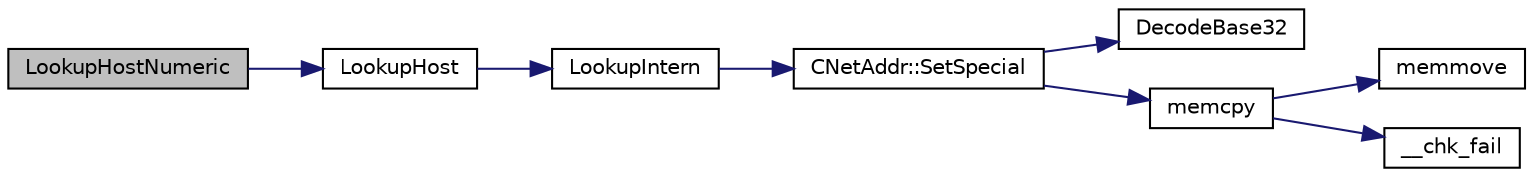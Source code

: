 digraph "LookupHostNumeric"
{
  edge [fontname="Helvetica",fontsize="10",labelfontname="Helvetica",labelfontsize="10"];
  node [fontname="Helvetica",fontsize="10",shape=record];
  rankdir="LR";
  Node507 [label="LookupHostNumeric",height=0.2,width=0.4,color="black", fillcolor="grey75", style="filled", fontcolor="black"];
  Node507 -> Node508 [color="midnightblue",fontsize="10",style="solid",fontname="Helvetica"];
  Node508 [label="LookupHost",height=0.2,width=0.4,color="black", fillcolor="white", style="filled",URL="$d0/d0e/netbase_8cpp.html#a3cdc8ba9f8d72752ff5cdd1e7407cdef"];
  Node508 -> Node509 [color="midnightblue",fontsize="10",style="solid",fontname="Helvetica"];
  Node509 [label="LookupIntern",height=0.2,width=0.4,color="black", fillcolor="white", style="filled",URL="$d0/d0e/netbase_8cpp.html#a9fee8268e1061be54e4826caf0258f9d"];
  Node509 -> Node510 [color="midnightblue",fontsize="10",style="solid",fontname="Helvetica"];
  Node510 [label="CNetAddr::SetSpecial",height=0.2,width=0.4,color="black", fillcolor="white", style="filled",URL="$d3/dc3/class_c_net_addr.html#aa3e44dfd064d9d8da1cb48cdcb7dd231"];
  Node510 -> Node511 [color="midnightblue",fontsize="10",style="solid",fontname="Helvetica"];
  Node511 [label="DecodeBase32",height=0.2,width=0.4,color="black", fillcolor="white", style="filled",URL="$df/d2d/util_8cpp.html#a8266fd137bc7f76f4a75024baab5c18f"];
  Node510 -> Node512 [color="midnightblue",fontsize="10",style="solid",fontname="Helvetica"];
  Node512 [label="memcpy",height=0.2,width=0.4,color="black", fillcolor="white", style="filled",URL="$d5/d9f/glibc__compat_8cpp.html#a0f46826ab0466591e136db24394923cf"];
  Node512 -> Node513 [color="midnightblue",fontsize="10",style="solid",fontname="Helvetica"];
  Node513 [label="memmove",height=0.2,width=0.4,color="black", fillcolor="white", style="filled",URL="$d5/d9f/glibc__compat_8cpp.html#a9778d49e9029dd75bc53ecbbf9f5e9a1"];
  Node512 -> Node514 [color="midnightblue",fontsize="10",style="solid",fontname="Helvetica"];
  Node514 [label="__chk_fail",height=0.2,width=0.4,color="black", fillcolor="white", style="filled",URL="$d5/d9f/glibc__compat_8cpp.html#a424ac71631da5ada2976630ff67051d1"];
}

